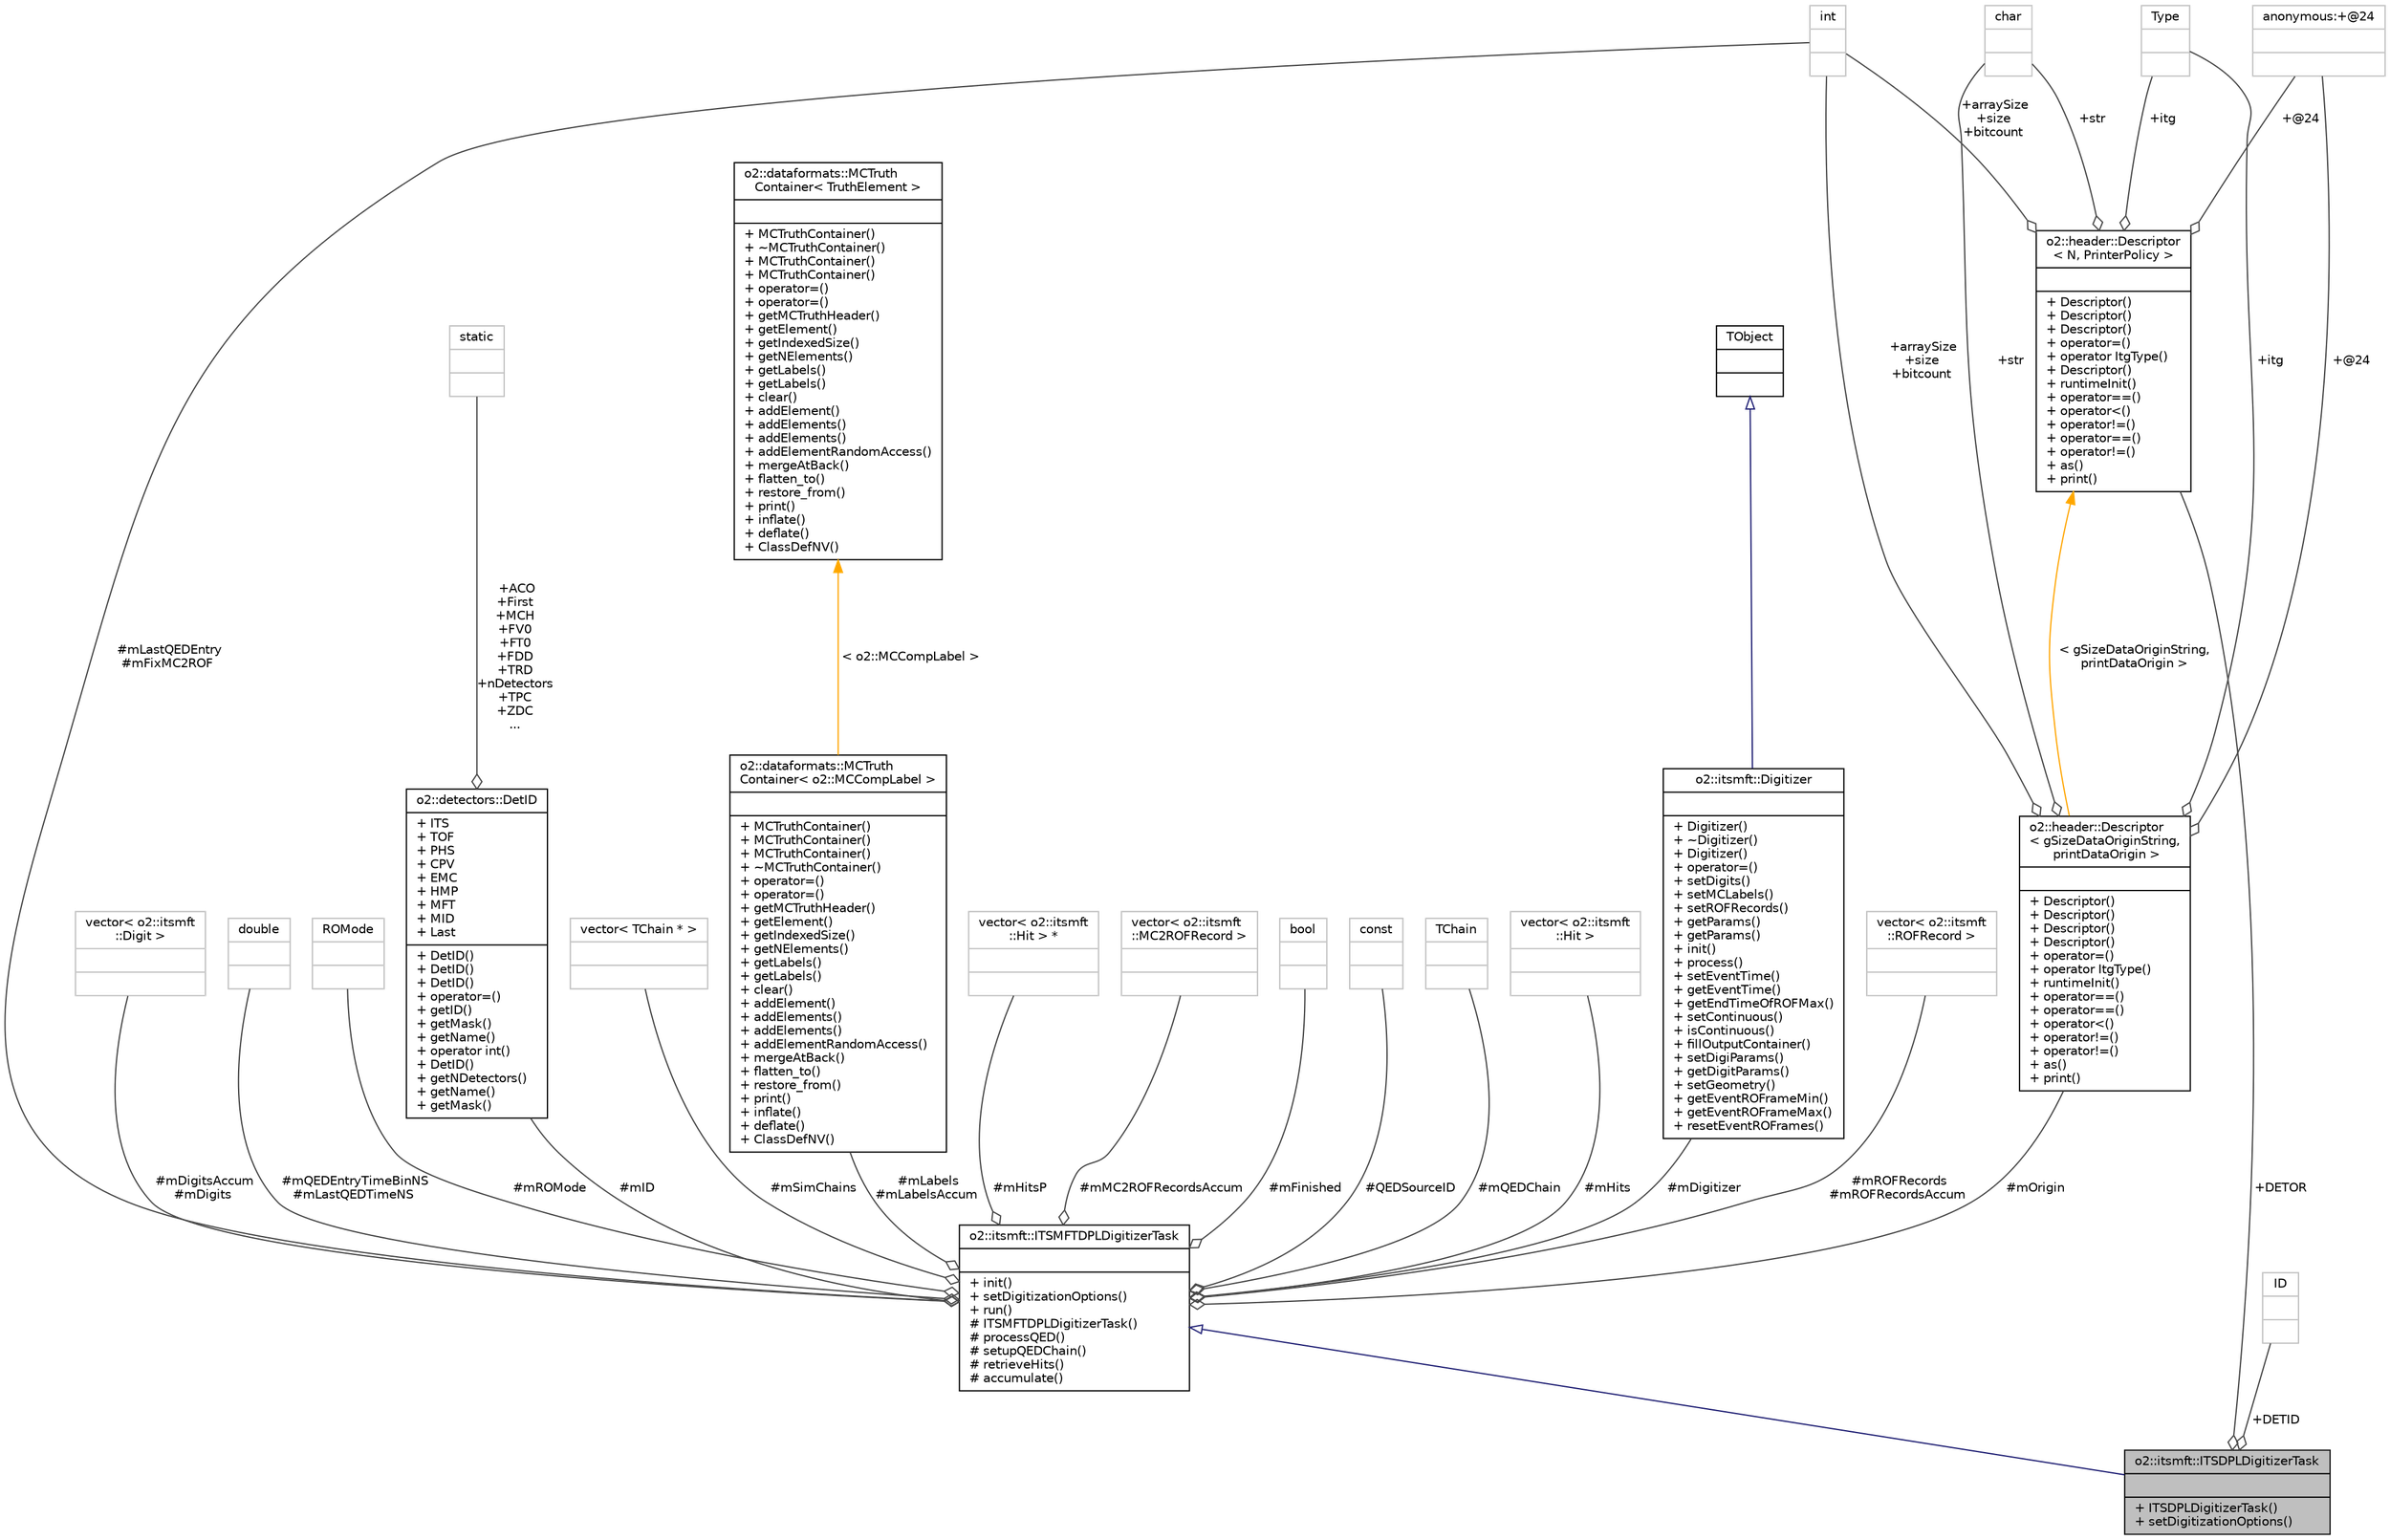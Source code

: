 digraph "o2::itsmft::ITSDPLDigitizerTask"
{
 // INTERACTIVE_SVG=YES
  bgcolor="transparent";
  edge [fontname="Helvetica",fontsize="10",labelfontname="Helvetica",labelfontsize="10"];
  node [fontname="Helvetica",fontsize="10",shape=record];
  Node2 [label="{o2::itsmft::ITSDPLDigitizerTask\n||+ ITSDPLDigitizerTask()\l+ setDigitizationOptions()\l}",height=0.2,width=0.4,color="black", fillcolor="grey75", style="filled", fontcolor="black"];
  Node3 -> Node2 [dir="back",color="midnightblue",fontsize="10",style="solid",arrowtail="onormal",fontname="Helvetica"];
  Node3 [label="{o2::itsmft::ITSMFTDPLDigitizerTask\n||+ init()\l+ setDigitizationOptions()\l+ run()\l# ITSMFTDPLDigitizerTask()\l# processQED()\l# setupQEDChain()\l# retrieveHits()\l# accumulate()\l}",height=0.2,width=0.4,color="black",URL="$dd/d3a/classo2_1_1itsmft_1_1ITSMFTDPLDigitizerTask.html"];
  Node4 -> Node3 [color="grey25",fontsize="10",style="solid",label=" #mDigitizer" ,arrowhead="odiamond",fontname="Helvetica"];
  Node4 [label="{o2::itsmft::Digitizer\n||+ Digitizer()\l+ ~Digitizer()\l+ Digitizer()\l+ operator=()\l+ setDigits()\l+ setMCLabels()\l+ setROFRecords()\l+ getParams()\l+ getParams()\l+ init()\l+ process()\l+ setEventTime()\l+ getEventTime()\l+ getEndTimeOfROFMax()\l+ setContinuous()\l+ isContinuous()\l+ fillOutputContainer()\l+ setDigiParams()\l+ getDigitParams()\l+ setGeometry()\l+ getEventROFrameMin()\l+ getEventROFrameMax()\l+ resetEventROFrames()\l}",height=0.2,width=0.4,color="black",URL="$d0/d77/classo2_1_1itsmft_1_1Digitizer.html"];
  Node5 -> Node4 [dir="back",color="midnightblue",fontsize="10",style="solid",arrowtail="onormal",fontname="Helvetica"];
  Node5 [label="{TObject\n||}",height=0.2,width=0.4,color="black",URL="$d5/d0f/classTObject.html"];
  Node6 -> Node3 [color="grey25",fontsize="10",style="solid",label=" #mROFRecords\n#mROFRecordsAccum" ,arrowhead="odiamond",fontname="Helvetica"];
  Node6 [label="{vector\< o2::itsmft\l::ROFRecord \>\n||}",height=0.2,width=0.4,color="grey75"];
  Node7 -> Node3 [color="grey25",fontsize="10",style="solid",label=" #mDigitsAccum\n#mDigits" ,arrowhead="odiamond",fontname="Helvetica"];
  Node7 [label="{vector\< o2::itsmft\l::Digit \>\n||}",height=0.2,width=0.4,color="grey75"];
  Node8 -> Node3 [color="grey25",fontsize="10",style="solid",label=" #mQEDEntryTimeBinNS\n#mLastQEDTimeNS" ,arrowhead="odiamond",fontname="Helvetica"];
  Node8 [label="{double\n||}",height=0.2,width=0.4,color="grey75"];
  Node9 -> Node3 [color="grey25",fontsize="10",style="solid",label=" #mROMode" ,arrowhead="odiamond",fontname="Helvetica"];
  Node9 [label="{ROMode\n||}",height=0.2,width=0.4,color="grey75"];
  Node10 -> Node3 [color="grey25",fontsize="10",style="solid",label=" #mOrigin" ,arrowhead="odiamond",fontname="Helvetica"];
  Node10 [label="{o2::header::Descriptor\l\< gSizeDataOriginString,\l printDataOrigin \>\n||+ Descriptor()\l+ Descriptor()\l+ Descriptor()\l+ Descriptor()\l+ operator=()\l+ operator ItgType()\l+ runtimeInit()\l+ operator==()\l+ operator==()\l+ operator\<()\l+ operator!=()\l+ operator!=()\l+ as()\l+ print()\l}",height=0.2,width=0.4,color="black",URL="$d9/db3/structo2_1_1header_1_1Descriptor.html"];
  Node11 -> Node10 [color="grey25",fontsize="10",style="solid",label=" +itg" ,arrowhead="odiamond",fontname="Helvetica"];
  Node11 [label="{Type\n||}",height=0.2,width=0.4,color="grey75"];
  Node12 -> Node10 [color="grey25",fontsize="10",style="solid",label=" +str" ,arrowhead="odiamond",fontname="Helvetica"];
  Node12 [label="{char\n||}",height=0.2,width=0.4,color="grey75"];
  Node13 -> Node10 [color="grey25",fontsize="10",style="solid",label=" +arraySize\n+size\n+bitcount" ,arrowhead="odiamond",fontname="Helvetica"];
  Node13 [label="{int\n||}",height=0.2,width=0.4,color="grey75"];
  Node14 -> Node10 [color="grey25",fontsize="10",style="solid",label=" +@24" ,arrowhead="odiamond",fontname="Helvetica"];
  Node14 [label="{anonymous:+@24\n||}",height=0.2,width=0.4,color="grey75"];
  Node15 -> Node10 [dir="back",color="orange",fontsize="10",style="solid",label=" \< gSizeDataOriginString,\l printDataOrigin \>" ,fontname="Helvetica"];
  Node15 [label="{o2::header::Descriptor\l\< N, PrinterPolicy \>\n||+ Descriptor()\l+ Descriptor()\l+ Descriptor()\l+ operator=()\l+ operator ItgType()\l+ Descriptor()\l+ runtimeInit()\l+ operator==()\l+ operator\<()\l+ operator!=()\l+ operator==()\l+ operator!=()\l+ as()\l+ print()\l}",height=0.2,width=0.4,color="black",URL="$d9/db3/structo2_1_1header_1_1Descriptor.html"];
  Node11 -> Node15 [color="grey25",fontsize="10",style="solid",label=" +itg" ,arrowhead="odiamond",fontname="Helvetica"];
  Node12 -> Node15 [color="grey25",fontsize="10",style="solid",label=" +str" ,arrowhead="odiamond",fontname="Helvetica"];
  Node13 -> Node15 [color="grey25",fontsize="10",style="solid",label=" +arraySize\n+size\n+bitcount" ,arrowhead="odiamond",fontname="Helvetica"];
  Node14 -> Node15 [color="grey25",fontsize="10",style="solid",label=" +@24" ,arrowhead="odiamond",fontname="Helvetica"];
  Node16 -> Node3 [color="grey25",fontsize="10",style="solid",label=" #mID" ,arrowhead="odiamond",fontname="Helvetica"];
  Node16 [label="{o2::detectors::DetID\n|+ ITS\l+ TOF\l+ PHS\l+ CPV\l+ EMC\l+ HMP\l+ MFT\l+ MID\l+ Last\l|+ DetID()\l+ DetID()\l+ DetID()\l+ operator=()\l+ getID()\l+ getMask()\l+ getName()\l+ operator int()\l+ DetID()\l+ getNDetectors()\l+ getName()\l+ getMask()\l}",height=0.2,width=0.4,color="black",URL="$d6/dd5/classo2_1_1detectors_1_1DetID.html",tooltip="Static class with identifiers, bitmasks and names for ALICE detectors. "];
  Node17 -> Node16 [color="grey25",fontsize="10",style="solid",label=" +ACO\n+First\n+MCH\n+FV0\n+FT0\n+FDD\n+TRD\n+nDetectors\n+TPC\n+ZDC\n..." ,arrowhead="odiamond",fontname="Helvetica"];
  Node17 [label="{static\n||}",height=0.2,width=0.4,color="grey75"];
  Node18 -> Node3 [color="grey25",fontsize="10",style="solid",label=" #mSimChains" ,arrowhead="odiamond",fontname="Helvetica"];
  Node18 [label="{vector\< TChain * \>\n||}",height=0.2,width=0.4,color="grey75"];
  Node19 -> Node3 [color="grey25",fontsize="10",style="solid",label=" #mLabels\n#mLabelsAccum" ,arrowhead="odiamond",fontname="Helvetica"];
  Node19 [label="{o2::dataformats::MCTruth\lContainer\< o2::MCCompLabel \>\n||+ MCTruthContainer()\l+ MCTruthContainer()\l+ MCTruthContainer()\l+ ~MCTruthContainer()\l+ operator=()\l+ operator=()\l+ getMCTruthHeader()\l+ getElement()\l+ getIndexedSize()\l+ getNElements()\l+ getLabels()\l+ getLabels()\l+ clear()\l+ addElement()\l+ addElements()\l+ addElements()\l+ addElementRandomAccess()\l+ mergeAtBack()\l+ flatten_to()\l+ restore_from()\l+ print()\l+ inflate()\l+ deflate()\l+ ClassDefNV()\l}",height=0.2,width=0.4,color="black",URL="$dc/daa/classo2_1_1dataformats_1_1MCTruthContainer.html"];
  Node20 -> Node19 [dir="back",color="orange",fontsize="10",style="solid",label=" \< o2::MCCompLabel \>" ,fontname="Helvetica"];
  Node20 [label="{o2::dataformats::MCTruth\lContainer\< TruthElement \>\n||+ MCTruthContainer()\l+ ~MCTruthContainer()\l+ MCTruthContainer()\l+ MCTruthContainer()\l+ operator=()\l+ operator=()\l+ getMCTruthHeader()\l+ getElement()\l+ getIndexedSize()\l+ getNElements()\l+ getLabels()\l+ getLabels()\l+ clear()\l+ addElement()\l+ addElements()\l+ addElements()\l+ addElementRandomAccess()\l+ mergeAtBack()\l+ flatten_to()\l+ restore_from()\l+ print()\l+ inflate()\l+ deflate()\l+ ClassDefNV()\l}",height=0.2,width=0.4,color="black",URL="$dc/daa/classo2_1_1dataformats_1_1MCTruthContainer.html",tooltip="A container to hold and manage MC truth information/labels. "];
  Node13 -> Node3 [color="grey25",fontsize="10",style="solid",label=" #mLastQEDEntry\n#mFixMC2ROF" ,arrowhead="odiamond",fontname="Helvetica"];
  Node21 -> Node3 [color="grey25",fontsize="10",style="solid",label=" #mHitsP" ,arrowhead="odiamond",fontname="Helvetica"];
  Node21 [label="{vector\< o2::itsmft\l::Hit \> *\n||}",height=0.2,width=0.4,color="grey75"];
  Node22 -> Node3 [color="grey25",fontsize="10",style="solid",label=" #mMC2ROFRecordsAccum" ,arrowhead="odiamond",fontname="Helvetica"];
  Node22 [label="{vector\< o2::itsmft\l::MC2ROFRecord \>\n||}",height=0.2,width=0.4,color="grey75"];
  Node23 -> Node3 [color="grey25",fontsize="10",style="solid",label=" #mFinished" ,arrowhead="odiamond",fontname="Helvetica"];
  Node23 [label="{bool\n||}",height=0.2,width=0.4,color="grey75"];
  Node24 -> Node3 [color="grey25",fontsize="10",style="solid",label=" #QEDSourceID" ,arrowhead="odiamond",fontname="Helvetica"];
  Node24 [label="{const\n||}",height=0.2,width=0.4,color="grey75"];
  Node25 -> Node3 [color="grey25",fontsize="10",style="solid",label=" #mQEDChain" ,arrowhead="odiamond",fontname="Helvetica"];
  Node25 [label="{TChain\n||}",height=0.2,width=0.4,color="grey75"];
  Node26 -> Node3 [color="grey25",fontsize="10",style="solid",label=" #mHits" ,arrowhead="odiamond",fontname="Helvetica"];
  Node26 [label="{vector\< o2::itsmft\l::Hit \>\n||}",height=0.2,width=0.4,color="grey75"];
  Node27 -> Node2 [color="grey25",fontsize="10",style="solid",label=" +DETID" ,arrowhead="odiamond",fontname="Helvetica"];
  Node27 [label="{ID\n||}",height=0.2,width=0.4,color="grey75"];
  Node15 -> Node2 [color="grey25",fontsize="10",style="solid",label=" +DETOR" ,arrowhead="odiamond",fontname="Helvetica"];
}
